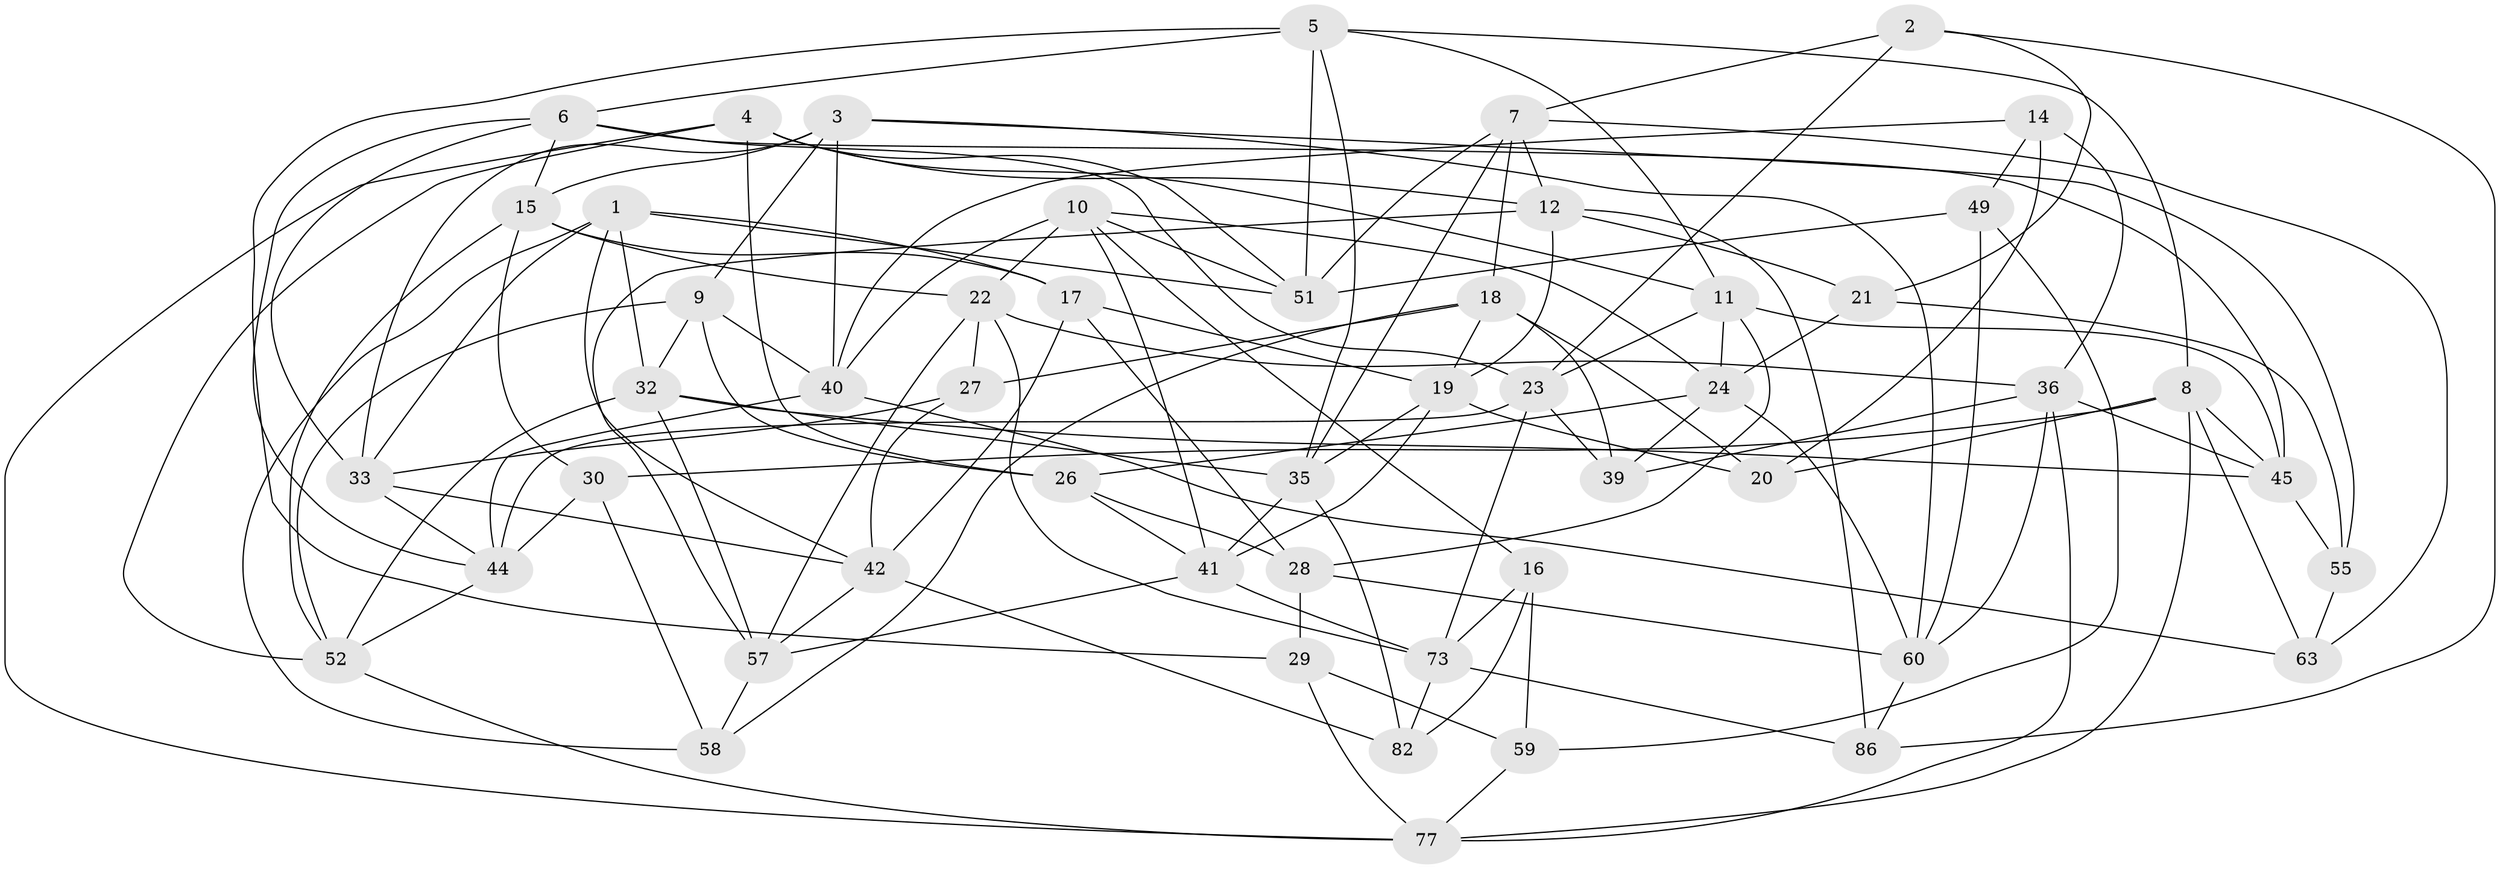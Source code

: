 // original degree distribution, {4: 1.0}
// Generated by graph-tools (version 1.1) at 2025/11/02/27/25 16:11:50]
// undirected, 51 vertices, 135 edges
graph export_dot {
graph [start="1"]
  node [color=gray90,style=filled];
  1 [super="+13"];
  2;
  3 [super="+25"];
  4 [super="+74"];
  5 [super="+80"];
  6 [super="+37"];
  7 [super="+50"];
  8 [super="+31"];
  9 [super="+48"];
  10 [super="+43"];
  11 [super="+84"];
  12 [super="+34"];
  14;
  15 [super="+75"];
  16;
  17 [super="+64"];
  18 [super="+56"];
  19 [super="+62"];
  20;
  21;
  22 [super="+38"];
  23 [super="+46"];
  24 [super="+69"];
  26 [super="+47"];
  27;
  28 [super="+79"];
  29;
  30;
  32 [super="+53"];
  33 [super="+68"];
  35 [super="+81"];
  36 [super="+72"];
  39;
  40 [super="+61"];
  41 [super="+67"];
  42 [super="+54"];
  44 [super="+66"];
  45 [super="+71"];
  49;
  51 [super="+83"];
  52 [super="+70"];
  55;
  57 [super="+65"];
  58;
  59;
  60 [super="+78"];
  63;
  73 [super="+76"];
  77 [super="+85"];
  82;
  86;
  1 -- 42;
  1 -- 58;
  1 -- 33;
  1 -- 32;
  1 -- 51;
  1 -- 17;
  2 -- 86;
  2 -- 21;
  2 -- 23;
  2 -- 7;
  3 -- 55;
  3 -- 15;
  3 -- 9;
  3 -- 40;
  3 -- 33;
  3 -- 60;
  4 -- 51;
  4 -- 52;
  4 -- 12;
  4 -- 77;
  4 -- 26;
  4 -- 11;
  5 -- 6;
  5 -- 8;
  5 -- 29;
  5 -- 51;
  5 -- 11;
  5 -- 35;
  6 -- 23;
  6 -- 45;
  6 -- 33;
  6 -- 15;
  6 -- 44;
  7 -- 12;
  7 -- 51;
  7 -- 63;
  7 -- 18;
  7 -- 35;
  8 -- 20;
  8 -- 30;
  8 -- 77;
  8 -- 45;
  8 -- 63;
  9 -- 52;
  9 -- 26 [weight=2];
  9 -- 40;
  9 -- 32;
  10 -- 41;
  10 -- 22;
  10 -- 16;
  10 -- 51;
  10 -- 40;
  10 -- 24;
  11 -- 45;
  11 -- 28;
  11 -- 24;
  11 -- 23;
  12 -- 21;
  12 -- 57;
  12 -- 19;
  12 -- 86;
  14 -- 36;
  14 -- 20;
  14 -- 49;
  14 -- 40;
  15 -- 30;
  15 -- 52;
  15 -- 17;
  15 -- 22;
  16 -- 59;
  16 -- 82;
  16 -- 73;
  17 -- 42;
  17 -- 28 [weight=2];
  17 -- 19;
  18 -- 19;
  18 -- 27;
  18 -- 20;
  18 -- 58;
  18 -- 39;
  19 -- 41;
  19 -- 20;
  19 -- 35;
  21 -- 24;
  21 -- 55;
  22 -- 27;
  22 -- 57;
  22 -- 73;
  22 -- 36;
  23 -- 73;
  23 -- 39;
  23 -- 44;
  24 -- 60;
  24 -- 39;
  24 -- 26;
  26 -- 41;
  26 -- 28;
  27 -- 33;
  27 -- 42;
  28 -- 29;
  28 -- 60;
  29 -- 77;
  29 -- 59;
  30 -- 58;
  30 -- 44;
  32 -- 45;
  32 -- 52;
  32 -- 35;
  32 -- 57;
  33 -- 42;
  33 -- 44;
  35 -- 82;
  35 -- 41;
  36 -- 45;
  36 -- 60;
  36 -- 39;
  36 -- 77;
  40 -- 44;
  40 -- 63;
  41 -- 57;
  41 -- 73;
  42 -- 57;
  42 -- 82;
  44 -- 52;
  45 -- 55;
  49 -- 59;
  49 -- 60;
  49 -- 51;
  52 -- 77;
  55 -- 63;
  57 -- 58;
  59 -- 77;
  60 -- 86;
  73 -- 82;
  73 -- 86;
}
